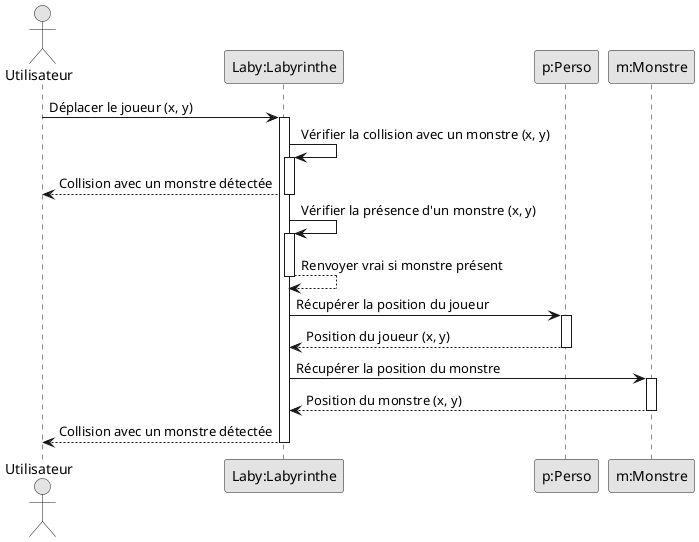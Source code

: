 @startuml
skinparam monochrome true

actor Utilisateur

participant "Laby:Labyrinthe" as Laby
participant "p:Perso" as P
participant "m:Monstre" as M

Utilisateur -> Laby: Déplacer le joueur (x, y)
activate Laby

Laby -> Laby: Vérifier la collision avec un monstre (x, y)
activate Laby
Laby --> Utilisateur: Collision avec un monstre détectée
deactivate Laby

Laby -> Laby: Vérifier la présence d'un monstre (x, y)
activate Laby
Laby --> Laby: Renvoyer vrai si monstre présent
deactivate Laby

Laby -> P: Récupérer la position du joueur
activate P
P --> Laby: Position du joueur (x, y)
deactivate P

Laby -> M: Récupérer la position du monstre
activate M
M --> Laby: Position du monstre (x, y)
deactivate M

Laby --> Utilisateur: Collision avec un monstre détectée
deactivate Laby

@enduml

